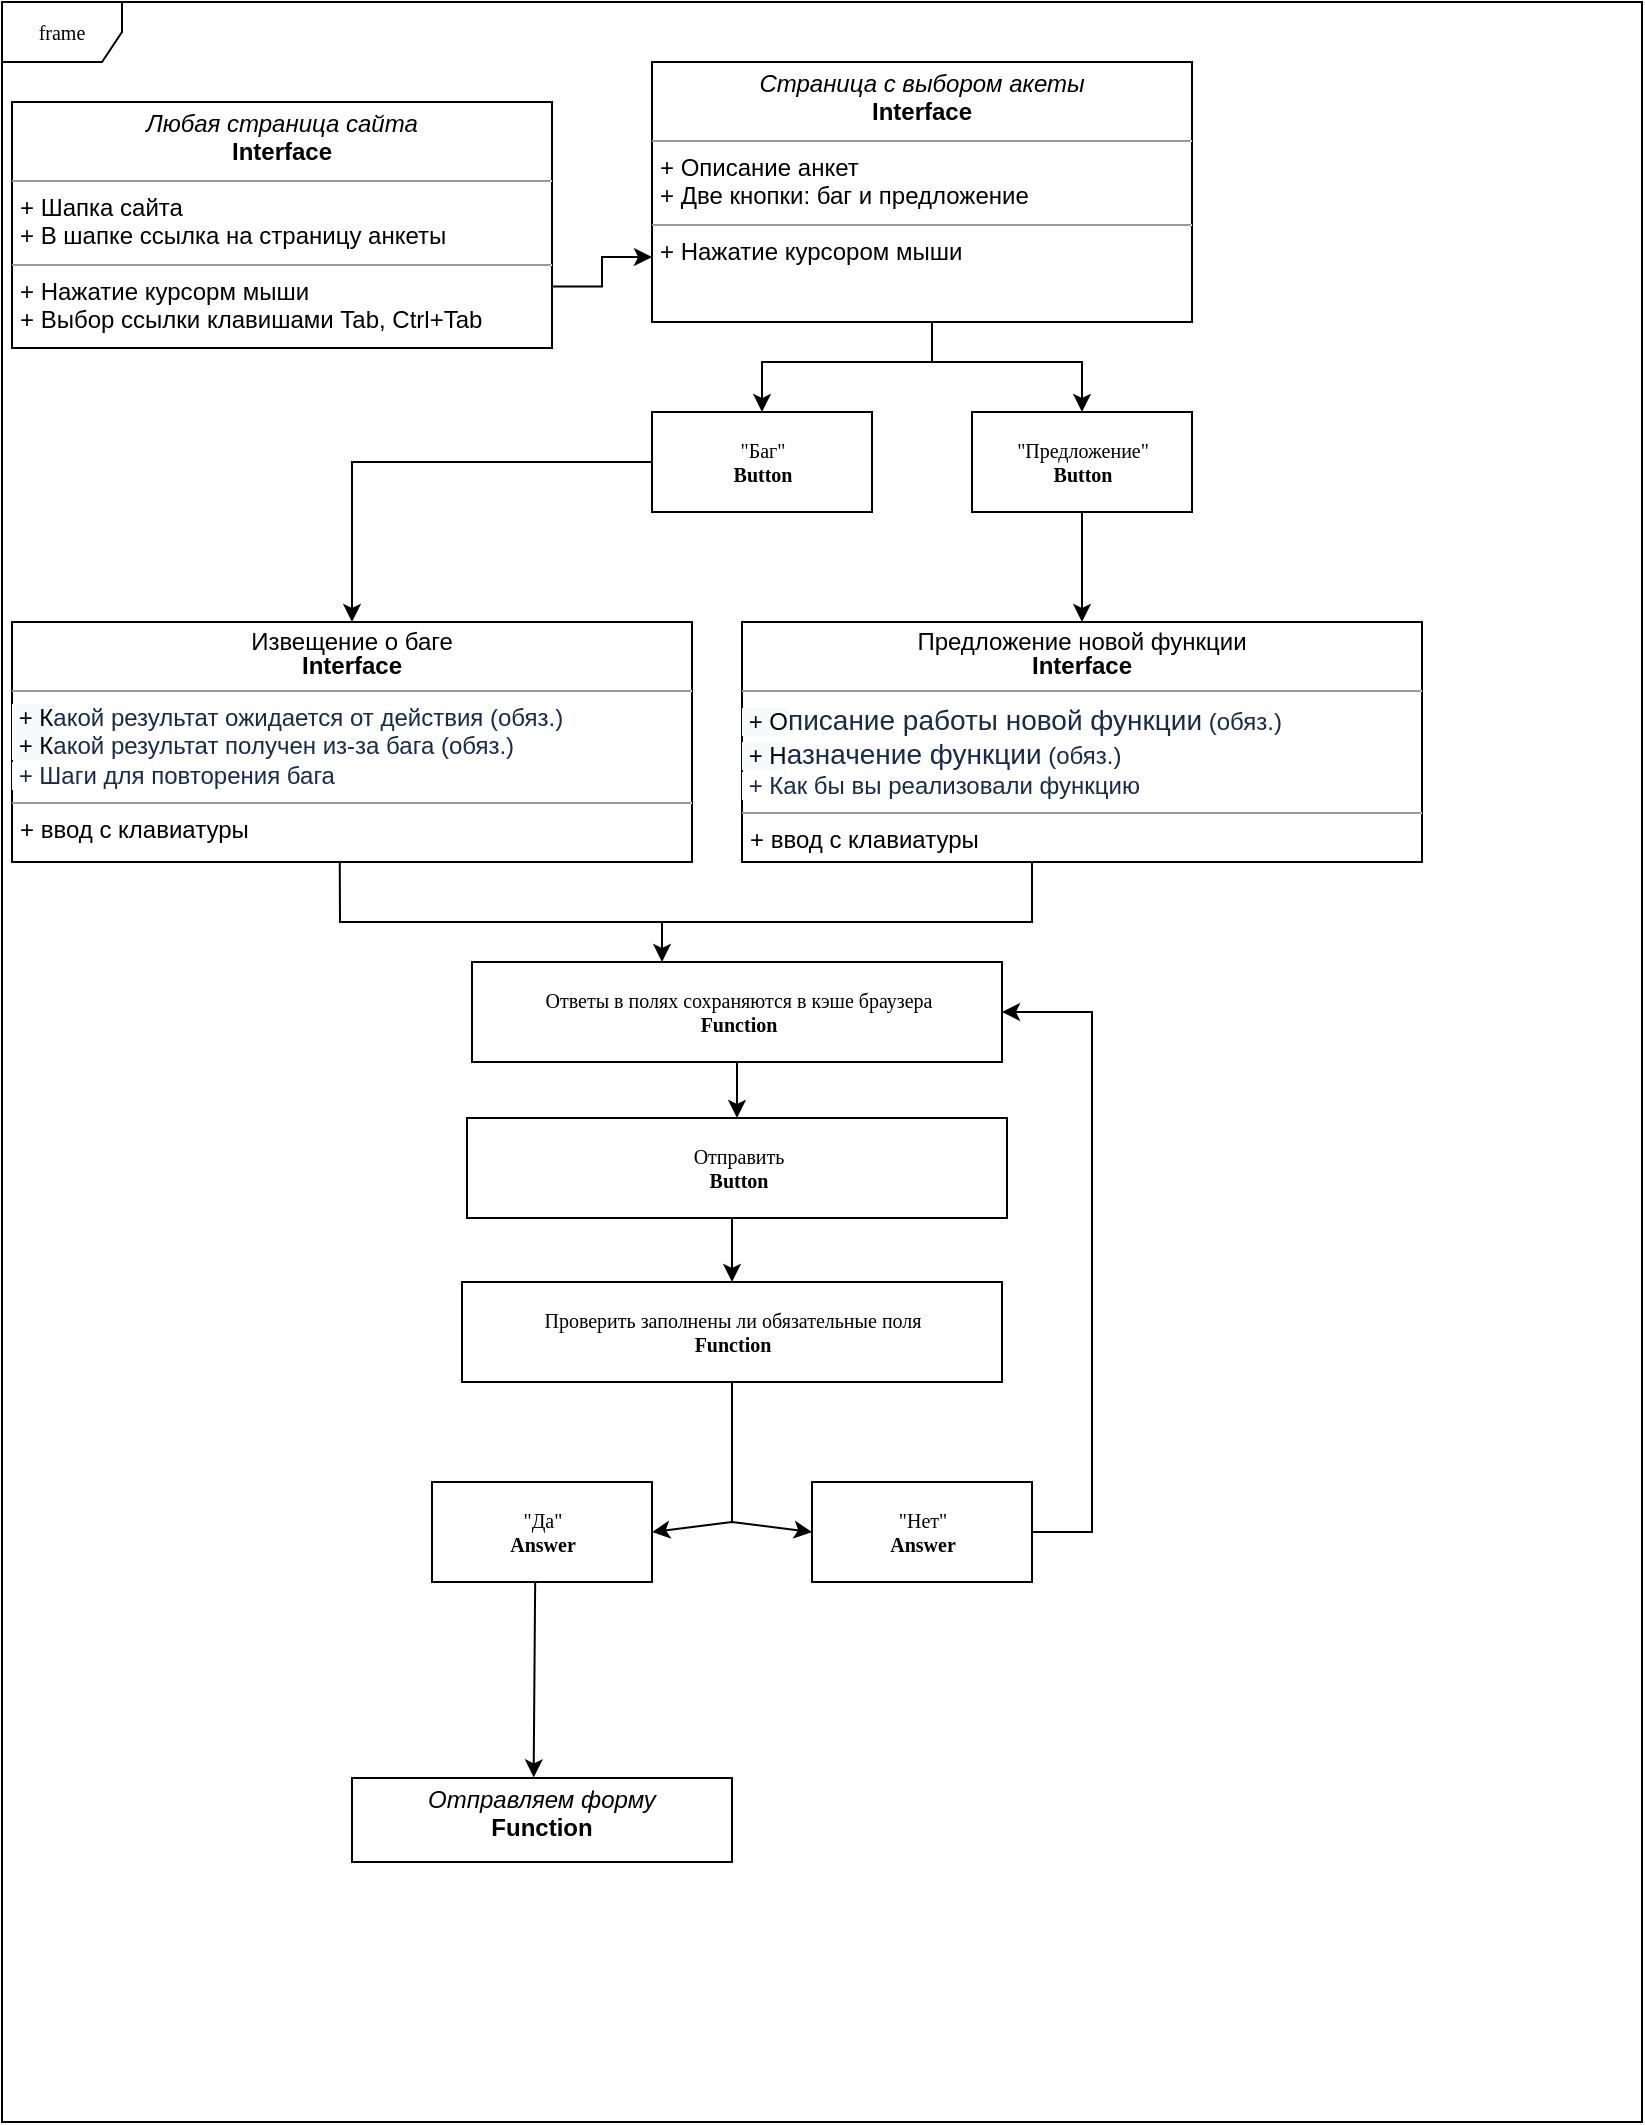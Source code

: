 <mxfile version="16.6.2" type="github">
  <diagram name="Page-1" id="c4acf3e9-155e-7222-9cf6-157b1a14988f">
    <mxGraphModel dx="1673" dy="1065" grid="1" gridSize="10" guides="1" tooltips="1" connect="1" arrows="1" fold="1" page="1" pageScale="1" pageWidth="850" pageHeight="1100" background="none" math="0" shadow="0">
      <root>
        <mxCell id="0" />
        <mxCell id="1" parent="0" />
        <mxCell id="17acba5748e5396b-1" value="frame" style="shape=umlFrame;whiteSpace=wrap;html=1;rounded=0;shadow=0;comic=0;labelBackgroundColor=none;strokeWidth=1;fontFamily=Verdana;fontSize=10;align=center;" parent="1" vertex="1">
          <mxGeometry x="15" y="20" width="820" height="1060" as="geometry" />
        </mxCell>
        <mxCell id="5d2195bd80daf111-8" value="Отправить&lt;br&gt;&lt;b&gt;Button&lt;/b&gt;" style="html=1;rounded=0;shadow=0;comic=0;labelBackgroundColor=none;strokeWidth=1;fontFamily=Verdana;fontSize=10;align=center;" parent="1" vertex="1">
          <mxGeometry x="247.5" y="578" width="270" height="50" as="geometry" />
        </mxCell>
        <mxCell id="5d2195bd80daf111-11" value="&lt;p style=&quot;margin: 0px ; margin-top: 4px ; text-align: center&quot;&gt;&lt;i&gt;Отправляем форму&lt;/i&gt;&lt;br&gt;&lt;b&gt;Function&lt;/b&gt;&lt;/p&gt;&lt;p style=&quot;margin: 0px ; margin-left: 4px&quot;&gt;&lt;br&gt;&lt;/p&gt;" style="verticalAlign=top;align=left;overflow=fill;fontSize=12;fontFamily=Helvetica;html=1;rounded=0;shadow=0;comic=0;labelBackgroundColor=none;strokeWidth=1" parent="1" vertex="1">
          <mxGeometry x="190" y="908" width="190" height="42" as="geometry" />
        </mxCell>
        <mxCell id="5d2195bd80daf111-13" value="Ответы в полях сохраняются в кэше браузера&lt;br&gt;&lt;b&gt;Function&lt;/b&gt;" style="html=1;rounded=0;shadow=0;comic=0;labelBackgroundColor=none;strokeWidth=1;fontFamily=Verdana;fontSize=10;align=center;" parent="1" vertex="1">
          <mxGeometry x="250" y="500" width="265" height="50" as="geometry" />
        </mxCell>
        <mxCell id="5d2195bd80daf111-14" value="&quot;Баг&quot;&lt;br&gt;&lt;b&gt;Button&lt;/b&gt;" style="html=1;rounded=0;shadow=0;comic=0;labelBackgroundColor=none;strokeWidth=1;fontFamily=Verdana;fontSize=10;align=center;" parent="1" vertex="1">
          <mxGeometry x="340" y="225" width="110" height="50" as="geometry" />
        </mxCell>
        <mxCell id="5d2195bd80daf111-17" value="&quot;Предложение&quot;&lt;br&gt;&lt;b&gt;Button&lt;/b&gt;" style="html=1;rounded=0;shadow=0;comic=0;labelBackgroundColor=none;strokeWidth=1;fontFamily=Verdana;fontSize=10;align=center;" parent="1" vertex="1">
          <mxGeometry x="500" y="225" width="110" height="50" as="geometry" />
        </mxCell>
        <mxCell id="FRwMUUEF5Kaj_kLQmgXz-11" style="edgeStyle=orthogonalEdgeStyle;rounded=0;orthogonalLoop=1;jettySize=auto;html=1;exitX=1;exitY=0.75;exitDx=0;exitDy=0;entryX=0;entryY=0.75;entryDx=0;entryDy=0;" edge="1" parent="1" source="5d2195bd80daf111-18" target="5d2195bd80daf111-19">
          <mxGeometry relative="1" as="geometry" />
        </mxCell>
        <mxCell id="5d2195bd80daf111-18" value="&lt;p style=&quot;margin: 0px ; margin-top: 4px ; text-align: center&quot;&gt;&lt;i&gt;Любая страница сайта&lt;/i&gt;&lt;br&gt;&lt;b&gt;Interface&lt;/b&gt;&lt;/p&gt;&lt;hr size=&quot;1&quot;&gt;&lt;p style=&quot;margin: 0px ; margin-left: 4px&quot;&gt;+ Шапка сайта&lt;br&gt;+ В шапке ссылка на страницу анкеты&lt;/p&gt;&lt;hr size=&quot;1&quot;&gt;&lt;p style=&quot;margin: 0px ; margin-left: 4px&quot;&gt;+ Нажатие курсорм мыши&lt;br&gt;+ Выбор ссылки клавишами Tab, Ctrl+Tab&lt;/p&gt;" style="verticalAlign=top;align=left;overflow=fill;fontSize=12;fontFamily=Helvetica;html=1;rounded=0;shadow=0;comic=0;labelBackgroundColor=none;strokeWidth=1" parent="1" vertex="1">
          <mxGeometry x="20" y="70" width="270" height="123" as="geometry" />
        </mxCell>
        <mxCell id="FRwMUUEF5Kaj_kLQmgXz-13" value="" style="edgeStyle=orthogonalEdgeStyle;rounded=0;orthogonalLoop=1;jettySize=auto;html=1;" edge="1" parent="1" source="5d2195bd80daf111-19" target="5d2195bd80daf111-17">
          <mxGeometry relative="1" as="geometry">
            <Array as="points">
              <mxPoint x="480" y="200" />
              <mxPoint x="555" y="200" />
            </Array>
          </mxGeometry>
        </mxCell>
        <mxCell id="5d2195bd80daf111-19" value="&lt;p style=&quot;margin: 0px ; margin-top: 4px ; text-align: center&quot;&gt;&lt;i&gt;Страница с выбором акеты&lt;/i&gt;&lt;br&gt;&lt;b&gt;Interface&lt;/b&gt;&lt;/p&gt;&lt;hr size=&quot;1&quot;&gt;&lt;p style=&quot;margin: 0px ; margin-left: 4px&quot;&gt;+ Описание анкет&lt;br&gt;+ Две кнопки: баг и предложение&lt;/p&gt;&lt;hr size=&quot;1&quot;&gt;&lt;p style=&quot;margin: 0px ; margin-left: 4px&quot;&gt;+ Нажатие курсором мыши&lt;br&gt;&lt;/p&gt;" style="verticalAlign=top;align=left;overflow=fill;fontSize=12;fontFamily=Helvetica;html=1;rounded=0;shadow=0;comic=0;labelBackgroundColor=none;strokeWidth=1" parent="1" vertex="1">
          <mxGeometry x="340" y="50" width="270" height="130" as="geometry" />
        </mxCell>
        <mxCell id="5d2195bd80daf111-20" value="&lt;p style=&quot;margin: 4px 0px 0px ; text-align: center ; line-height: 1&quot;&gt;Извещение о баге&lt;br&gt;&lt;b&gt;Interface&lt;/b&gt;&lt;/p&gt;&lt;hr size=&quot;1&quot;&gt;&lt;p style=&quot;margin: 0px ; margin-left: 4px&quot;&gt;&lt;/p&gt;&lt;font style=&quot;font-size: 12px&quot;&gt;&lt;span style=&quot;background-color: rgb(248 , 249 , 250)&quot;&gt;&amp;nbsp;+ К&lt;/span&gt;&lt;span style=&quot;color: rgb(23 , 43 , 77) ; background-color: rgb(255 , 255 , 255)&quot;&gt;акой результат ожидается от действия (обяз.)&lt;br&gt;&lt;/span&gt;&lt;span style=&quot;background-color: rgb(248 , 249 , 250)&quot;&gt;&amp;nbsp;+ К&lt;/span&gt;&lt;/font&gt;&lt;span style=&quot;color: rgb(23 , 43 , 77) ; background-color: rgb(255 , 255 , 255)&quot;&gt;&lt;font style=&quot;font-size: 12px&quot;&gt;акой результат получен из-за бага (обяз.)&lt;br&gt;&amp;nbsp;+ Шаги для повторения бага&lt;/font&gt;&lt;br&gt;&lt;/span&gt;&lt;hr size=&quot;1&quot;&gt;&lt;p style=&quot;margin: 0px ; margin-left: 4px&quot;&gt;+ ввод с клавиатуры&lt;/p&gt;" style="verticalAlign=top;align=left;overflow=fill;fontSize=12;fontFamily=Helvetica;html=1;rounded=0;shadow=0;comic=0;labelBackgroundColor=none;strokeWidth=1;direction=west;" parent="1" vertex="1">
          <mxGeometry x="20" y="330" width="340" height="120" as="geometry" />
        </mxCell>
        <mxCell id="FRwMUUEF5Kaj_kLQmgXz-14" value="" style="endArrow=classic;html=1;rounded=0;entryX=0.5;entryY=0;entryDx=0;entryDy=0;" edge="1" parent="1" target="5d2195bd80daf111-14">
          <mxGeometry width="50" height="50" relative="1" as="geometry">
            <mxPoint x="480" y="200" as="sourcePoint" />
            <mxPoint x="690" y="440" as="targetPoint" />
            <Array as="points">
              <mxPoint x="395" y="200" />
            </Array>
          </mxGeometry>
        </mxCell>
        <mxCell id="FRwMUUEF5Kaj_kLQmgXz-18" value="&lt;p style=&quot;margin: 4px 0px 0px ; text-align: center ; line-height: 1&quot;&gt;Предложение новой функции&lt;br&gt;&lt;b&gt;Interface&lt;/b&gt;&lt;/p&gt;&lt;hr size=&quot;1&quot;&gt;&lt;p style=&quot;margin: 0px ; margin-left: 4px&quot;&gt;&lt;/p&gt;&lt;font style=&quot;font-size: 12px&quot;&gt;&lt;span style=&quot;background-color: rgb(248 , 249 , 250)&quot;&gt;&amp;nbsp;+ О&lt;/span&gt;&lt;span style=&quot;color: rgb(23 , 43 , 77) ; font-family: , &amp;#34;blinkmacsystemfont&amp;#34; , &amp;#34;segoe ui&amp;#34; , &amp;#34;roboto&amp;#34; , &amp;#34;oxygen&amp;#34; , &amp;#34;ubuntu&amp;#34; , &amp;#34;fira sans&amp;#34; , &amp;#34;droid sans&amp;#34; , &amp;#34;helvetica neue&amp;#34; , sans-serif ; font-size: 14px ; background-color: rgb(255 , 255 , 255)&quot;&gt;писание работы новой функции&lt;/span&gt;&lt;span style=&quot;color: rgb(23 , 43 , 77) ; background-color: rgb(255 , 255 , 255)&quot;&gt;&amp;nbsp;(обяз.)&lt;br&gt;&lt;/span&gt;&lt;span style=&quot;background-color: rgb(248 , 249 , 250)&quot;&gt;&amp;nbsp;+ Н&lt;/span&gt;&lt;/font&gt;&lt;span style=&quot;color: rgb(23 , 43 , 77) ; font-family: , &amp;#34;blinkmacsystemfont&amp;#34; , &amp;#34;segoe ui&amp;#34; , &amp;#34;roboto&amp;#34; , &amp;#34;oxygen&amp;#34; , &amp;#34;ubuntu&amp;#34; , &amp;#34;fira sans&amp;#34; , &amp;#34;droid sans&amp;#34; , &amp;#34;helvetica neue&amp;#34; , sans-serif ; font-size: 14px ; background-color: rgb(255 , 255 , 255)&quot;&gt;азначение функции&lt;/span&gt;&lt;span style=&quot;color: rgb(23 , 43 , 77) ; background-color: rgb(255 , 255 , 255)&quot;&gt;&lt;font style=&quot;font-size: 12px&quot;&gt;&amp;nbsp;(обяз.)&lt;br&gt;&amp;nbsp;+ Как бы вы реализовали функцию&lt;/font&gt;&lt;br&gt;&lt;/span&gt;&lt;hr size=&quot;1&quot;&gt;&lt;p style=&quot;margin: 0px ; margin-left: 4px&quot;&gt;+ ввод с клавиатуры&lt;/p&gt;" style="verticalAlign=top;align=left;overflow=fill;fontSize=12;fontFamily=Helvetica;html=1;rounded=0;shadow=0;comic=0;labelBackgroundColor=none;strokeWidth=1;direction=west;" vertex="1" parent="1">
          <mxGeometry x="385" y="330" width="340" height="120" as="geometry" />
        </mxCell>
        <mxCell id="FRwMUUEF5Kaj_kLQmgXz-21" value="" style="endArrow=classic;html=1;rounded=0;fontSize=12;exitX=0.518;exitY=-0.002;exitDx=0;exitDy=0;exitPerimeter=0;" edge="1" parent="1" source="5d2195bd80daf111-20">
          <mxGeometry width="50" height="50" relative="1" as="geometry">
            <mxPoint x="380" y="480" as="sourcePoint" />
            <mxPoint x="345" y="500" as="targetPoint" />
            <Array as="points">
              <mxPoint x="184" y="480" />
              <mxPoint x="400" y="480" />
              <mxPoint x="345" y="480" />
            </Array>
          </mxGeometry>
        </mxCell>
        <mxCell id="FRwMUUEF5Kaj_kLQmgXz-24" value="Проверить заполнены ли обязательные поля&lt;br&gt;&lt;b&gt;Function&lt;/b&gt;" style="html=1;rounded=0;shadow=0;comic=0;labelBackgroundColor=none;strokeWidth=1;fontFamily=Verdana;fontSize=10;align=center;" vertex="1" parent="1">
          <mxGeometry x="245" y="660" width="270" height="50" as="geometry" />
        </mxCell>
        <mxCell id="FRwMUUEF5Kaj_kLQmgXz-25" value="&quot;Да&quot;&lt;br&gt;&lt;b&gt;Answer&lt;/b&gt;" style="html=1;rounded=0;shadow=0;comic=0;labelBackgroundColor=none;strokeWidth=1;fontFamily=Verdana;fontSize=10;align=center;" vertex="1" parent="1">
          <mxGeometry x="230" y="760" width="110" height="50" as="geometry" />
        </mxCell>
        <mxCell id="FRwMUUEF5Kaj_kLQmgXz-26" value="&quot;Нет&quot;&lt;br&gt;&lt;b&gt;Answer&lt;/b&gt;" style="html=1;rounded=0;shadow=0;comic=0;labelBackgroundColor=none;strokeWidth=1;fontFamily=Verdana;fontSize=10;align=center;" vertex="1" parent="1">
          <mxGeometry x="420" y="760" width="110" height="50" as="geometry" />
        </mxCell>
        <mxCell id="FRwMUUEF5Kaj_kLQmgXz-27" value="" style="endArrow=classic;html=1;rounded=0;fontSize=12;exitX=1;exitY=0.5;exitDx=0;exitDy=0;entryX=1;entryY=0.5;entryDx=0;entryDy=0;" edge="1" parent="1" source="FRwMUUEF5Kaj_kLQmgXz-26" target="5d2195bd80daf111-13">
          <mxGeometry width="50" height="50" relative="1" as="geometry">
            <mxPoint x="400" y="790" as="sourcePoint" />
            <mxPoint x="450" y="740" as="targetPoint" />
            <Array as="points">
              <mxPoint x="560" y="785" />
              <mxPoint x="560" y="525" />
            </Array>
          </mxGeometry>
        </mxCell>
        <mxCell id="FRwMUUEF5Kaj_kLQmgXz-28" value="" style="endArrow=classic;html=1;rounded=0;fontSize=12;exitX=0.5;exitY=1;exitDx=0;exitDy=0;exitPerimeter=0;entryX=0.5;entryY=0;entryDx=0;entryDy=0;" edge="1" parent="1" source="5d2195bd80daf111-13" target="5d2195bd80daf111-8">
          <mxGeometry width="50" height="50" relative="1" as="geometry">
            <mxPoint x="400" y="620" as="sourcePoint" />
            <mxPoint x="450" y="570" as="targetPoint" />
          </mxGeometry>
        </mxCell>
        <mxCell id="FRwMUUEF5Kaj_kLQmgXz-29" value="" style="endArrow=classic;html=1;rounded=0;fontSize=12;exitX=0.5;exitY=1;exitDx=0;exitDy=0;exitPerimeter=0;entryX=0.5;entryY=0;entryDx=0;entryDy=0;" edge="1" parent="1" target="FRwMUUEF5Kaj_kLQmgXz-24">
          <mxGeometry width="50" height="50" relative="1" as="geometry">
            <mxPoint x="380" y="628" as="sourcePoint" />
            <mxPoint x="380" y="656" as="targetPoint" />
          </mxGeometry>
        </mxCell>
        <mxCell id="FRwMUUEF5Kaj_kLQmgXz-31" value="" style="endArrow=classic;html=1;rounded=0;fontSize=12;exitX=0.469;exitY=0.993;exitDx=0;exitDy=0;exitPerimeter=0;entryX=0.478;entryY=-0.007;entryDx=0;entryDy=0;entryPerimeter=0;" edge="1" parent="1" source="FRwMUUEF5Kaj_kLQmgXz-25" target="5d2195bd80daf111-11">
          <mxGeometry width="50" height="50" relative="1" as="geometry">
            <mxPoint x="410" y="880" as="sourcePoint" />
            <mxPoint x="460" y="830" as="targetPoint" />
          </mxGeometry>
        </mxCell>
        <mxCell id="FRwMUUEF5Kaj_kLQmgXz-32" value="" style="endArrow=classic;startArrow=classic;html=1;rounded=0;fontSize=12;exitX=1;exitY=0.5;exitDx=0;exitDy=0;entryX=0;entryY=0.5;entryDx=0;entryDy=0;" edge="1" parent="1" source="FRwMUUEF5Kaj_kLQmgXz-25" target="FRwMUUEF5Kaj_kLQmgXz-26">
          <mxGeometry width="50" height="50" relative="1" as="geometry">
            <mxPoint x="390" y="750" as="sourcePoint" />
            <mxPoint x="440" y="700" as="targetPoint" />
            <Array as="points">
              <mxPoint x="380" y="780" />
            </Array>
          </mxGeometry>
        </mxCell>
        <mxCell id="FRwMUUEF5Kaj_kLQmgXz-33" value="" style="endArrow=none;html=1;rounded=0;fontSize=12;" edge="1" parent="1">
          <mxGeometry width="50" height="50" relative="1" as="geometry">
            <mxPoint x="380" y="710" as="sourcePoint" />
            <mxPoint x="380" y="780" as="targetPoint" />
          </mxGeometry>
        </mxCell>
        <mxCell id="FRwMUUEF5Kaj_kLQmgXz-34" value="" style="endArrow=classic;html=1;rounded=0;fontSize=12;" edge="1" parent="1" source="5d2195bd80daf111-14" target="5d2195bd80daf111-20">
          <mxGeometry width="50" height="50" relative="1" as="geometry">
            <mxPoint x="310" y="480" as="sourcePoint" />
            <mxPoint x="360" y="430" as="targetPoint" />
            <Array as="points">
              <mxPoint x="190" y="250" />
            </Array>
          </mxGeometry>
        </mxCell>
        <mxCell id="FRwMUUEF5Kaj_kLQmgXz-35" value="" style="endArrow=classic;html=1;rounded=0;fontSize=12;exitX=0.5;exitY=1;exitDx=0;exitDy=0;" edge="1" parent="1" source="5d2195bd80daf111-17" target="FRwMUUEF5Kaj_kLQmgXz-18">
          <mxGeometry width="50" height="50" relative="1" as="geometry">
            <mxPoint x="310" y="480" as="sourcePoint" />
            <mxPoint x="360" y="430" as="targetPoint" />
          </mxGeometry>
        </mxCell>
        <mxCell id="FRwMUUEF5Kaj_kLQmgXz-36" value="" style="endArrow=none;html=1;rounded=0;fontSize=12;" edge="1" parent="1">
          <mxGeometry width="50" height="50" relative="1" as="geometry">
            <mxPoint x="400" y="480" as="sourcePoint" />
            <mxPoint x="530" y="450" as="targetPoint" />
            <Array as="points">
              <mxPoint x="530" y="480" />
            </Array>
          </mxGeometry>
        </mxCell>
      </root>
    </mxGraphModel>
  </diagram>
</mxfile>
